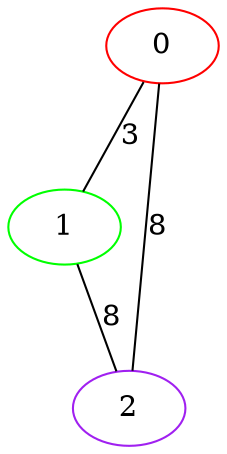 graph "" {
0 [color=red, weight=1];
1 [color=green, weight=2];
2 [color=purple, weight=4];
0 -- 1  [key=0, label=3];
0 -- 2  [key=0, label=8];
1 -- 2  [key=0, label=8];
}
